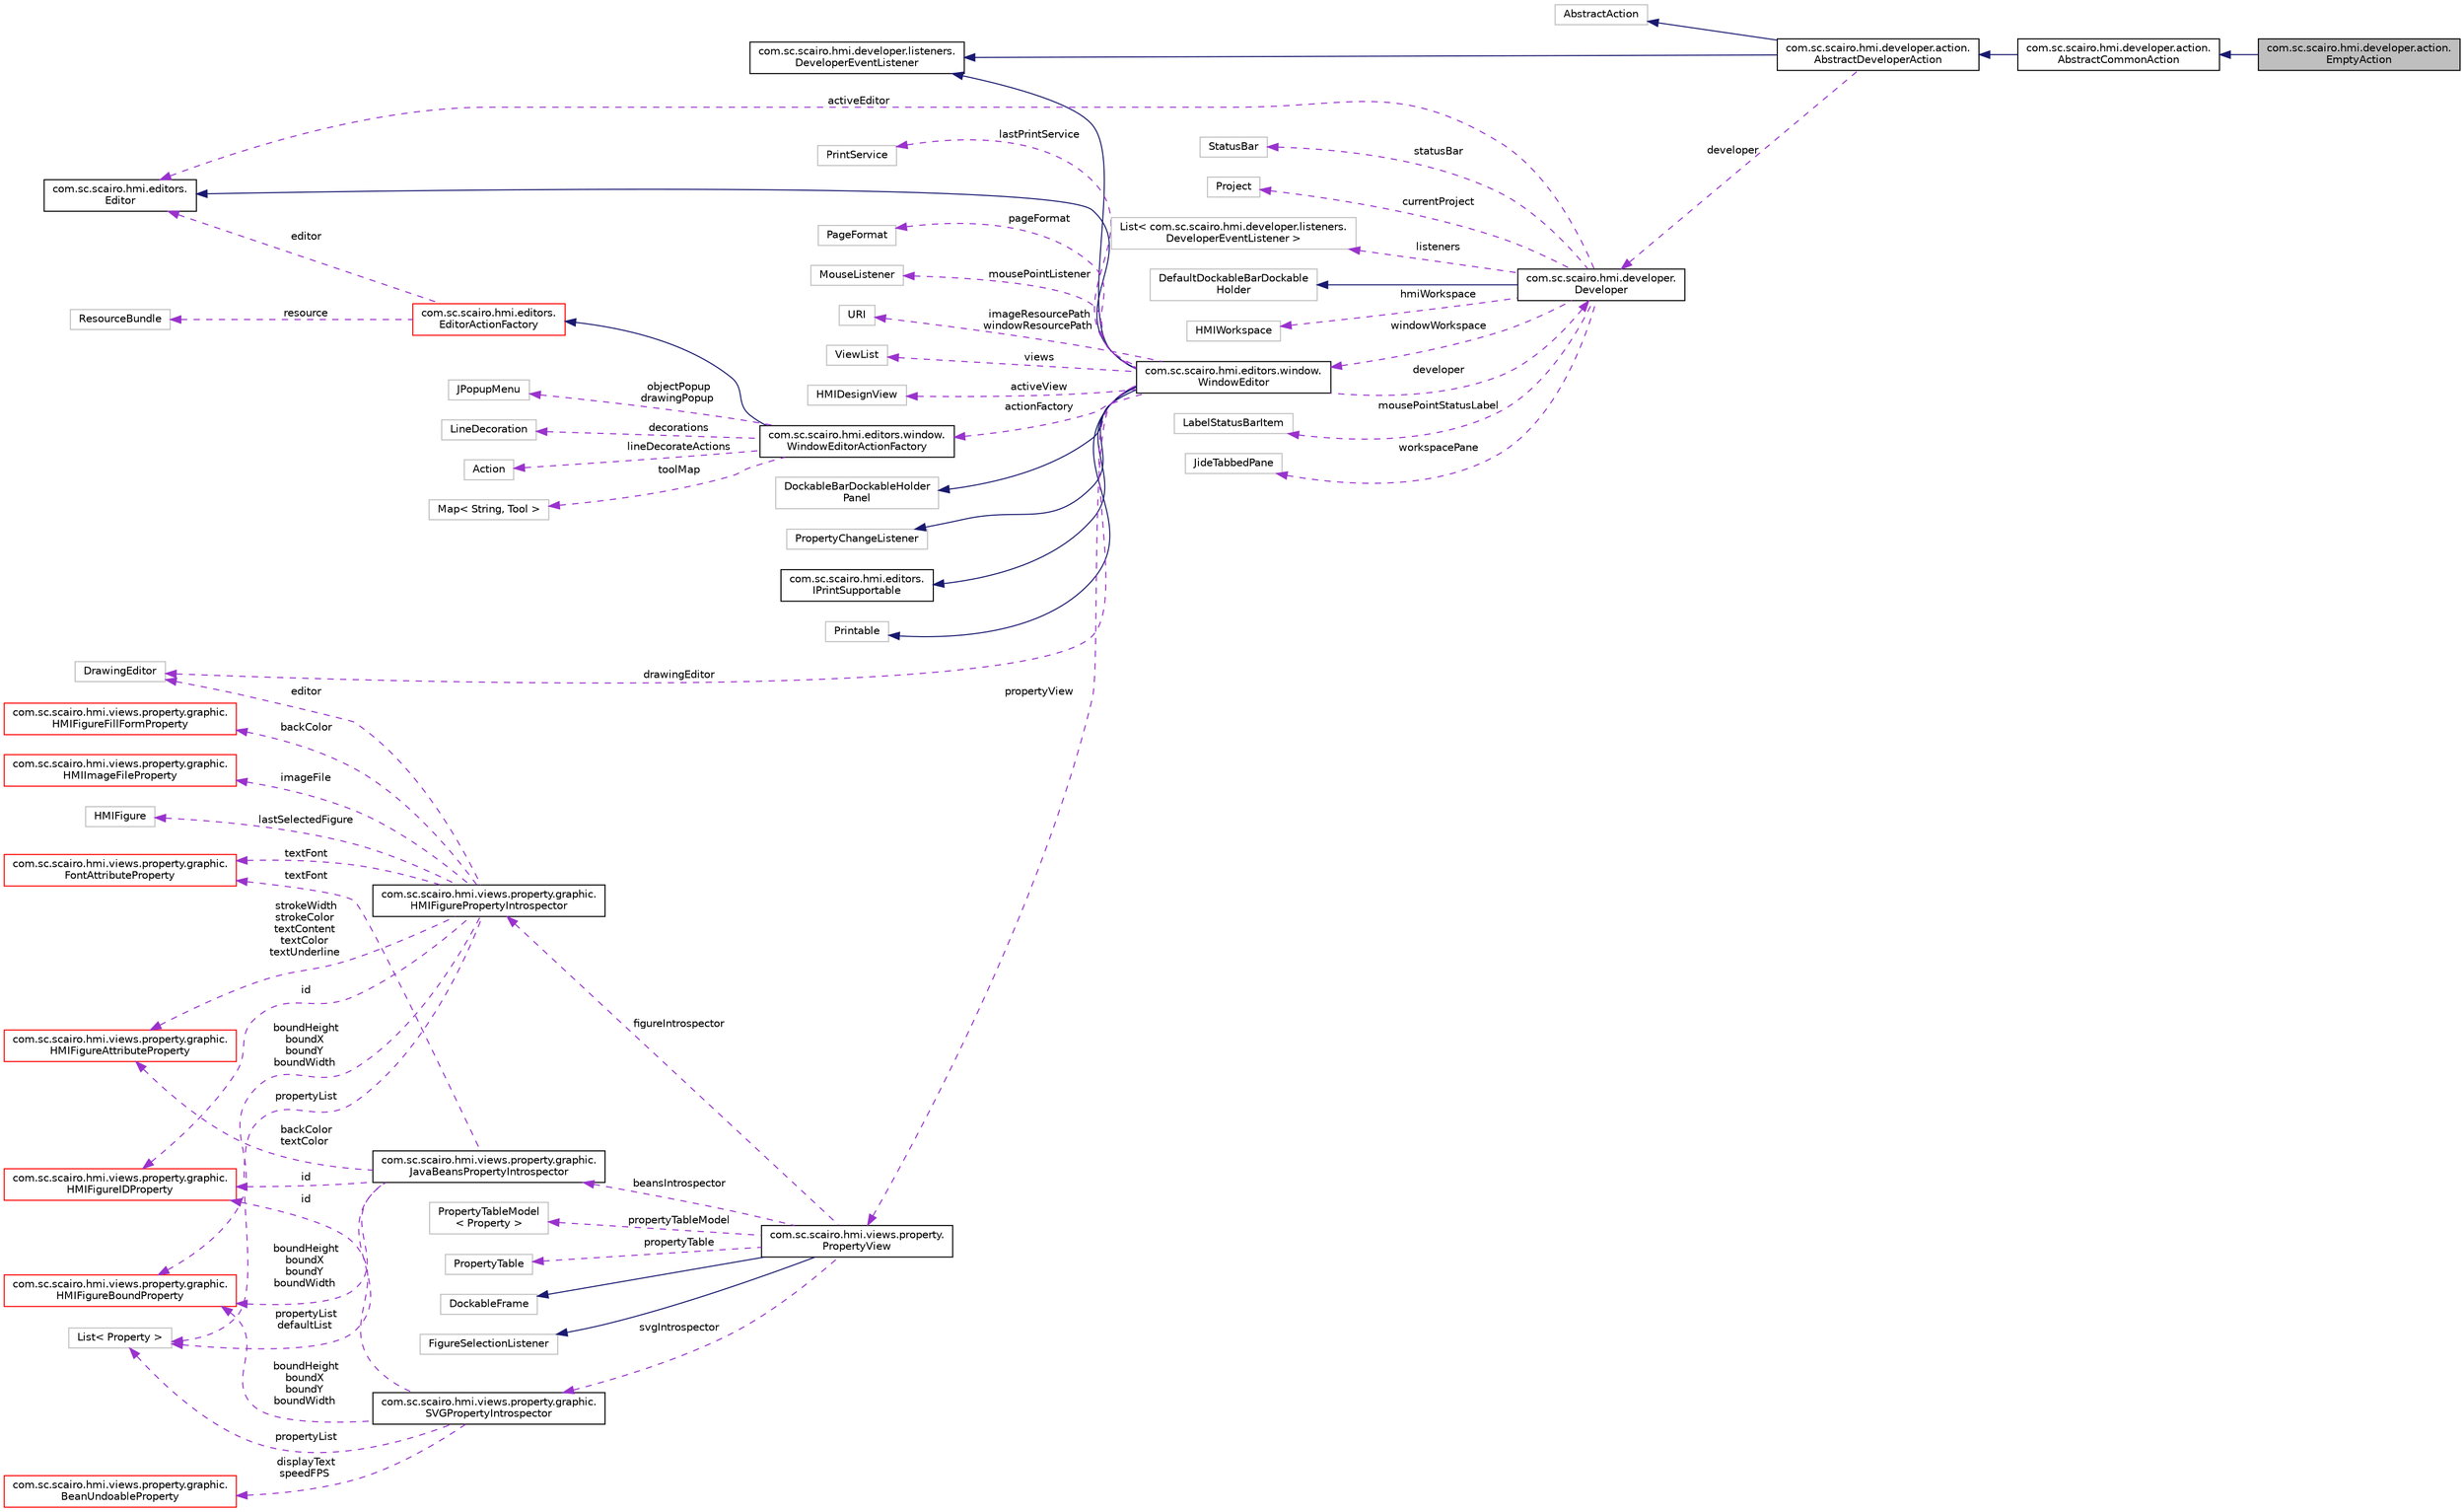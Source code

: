 digraph "com.sc.scairo.hmi.developer.action.EmptyAction"
{
 // LATEX_PDF_SIZE
  edge [fontname="Helvetica",fontsize="10",labelfontname="Helvetica",labelfontsize="10"];
  node [fontname="Helvetica",fontsize="10",shape=record];
  rankdir="LR";
  Node1 [label="com.sc.scairo.hmi.developer.action.\lEmptyAction",height=0.2,width=0.4,color="black", fillcolor="grey75", style="filled", fontcolor="black",tooltip=" "];
  Node2 -> Node1 [dir="back",color="midnightblue",fontsize="10",style="solid",fontname="Helvetica"];
  Node2 [label="com.sc.scairo.hmi.developer.action.\lAbstractCommonAction",height=0.2,width=0.4,color="black", fillcolor="white", style="filled",URL="$classcom_1_1sc_1_1scairo_1_1hmi_1_1developer_1_1action_1_1_abstract_common_action.html",tooltip=" "];
  Node3 -> Node2 [dir="back",color="midnightblue",fontsize="10",style="solid",fontname="Helvetica"];
  Node3 [label="com.sc.scairo.hmi.developer.action.\lAbstractDeveloperAction",height=0.2,width=0.4,color="black", fillcolor="white", style="filled",URL="$classcom_1_1sc_1_1scairo_1_1hmi_1_1developer_1_1action_1_1_abstract_developer_action.html",tooltip=" "];
  Node4 -> Node3 [dir="back",color="midnightblue",fontsize="10",style="solid",fontname="Helvetica"];
  Node4 [label="AbstractAction",height=0.2,width=0.4,color="grey75", fillcolor="white", style="filled",tooltip=" "];
  Node5 -> Node3 [dir="back",color="midnightblue",fontsize="10",style="solid",fontname="Helvetica"];
  Node5 [label="com.sc.scairo.hmi.developer.listeners.\lDeveloperEventListener",height=0.2,width=0.4,color="black", fillcolor="white", style="filled",URL="$interfacecom_1_1sc_1_1scairo_1_1hmi_1_1developer_1_1listeners_1_1_developer_event_listener.html",tooltip=" "];
  Node6 -> Node3 [dir="back",color="darkorchid3",fontsize="10",style="dashed",label=" developer" ,fontname="Helvetica"];
  Node6 [label="com.sc.scairo.hmi.developer.\lDeveloper",height=0.2,width=0.4,color="black", fillcolor="white", style="filled",URL="$classcom_1_1sc_1_1scairo_1_1hmi_1_1developer_1_1_developer.html",tooltip=" "];
  Node7 -> Node6 [dir="back",color="midnightblue",fontsize="10",style="solid",fontname="Helvetica"];
  Node7 [label="DefaultDockableBarDockable\lHolder",height=0.2,width=0.4,color="grey75", fillcolor="white", style="filled",tooltip=" "];
  Node8 -> Node6 [dir="back",color="darkorchid3",fontsize="10",style="dashed",label=" hmiWorkspace" ,fontname="Helvetica"];
  Node8 [label="HMIWorkspace",height=0.2,width=0.4,color="grey75", fillcolor="white", style="filled",tooltip=" "];
  Node9 -> Node6 [dir="back",color="darkorchid3",fontsize="10",style="dashed",label=" windowWorkspace" ,fontname="Helvetica"];
  Node9 [label="com.sc.scairo.hmi.editors.window.\lWindowEditor",height=0.2,width=0.4,color="black", fillcolor="white", style="filled",URL="$classcom_1_1sc_1_1scairo_1_1hmi_1_1editors_1_1window_1_1_window_editor.html",tooltip=" "];
  Node10 -> Node9 [dir="back",color="midnightblue",fontsize="10",style="solid",fontname="Helvetica"];
  Node10 [label="DockableBarDockableHolder\lPanel",height=0.2,width=0.4,color="grey75", fillcolor="white", style="filled",tooltip=" "];
  Node5 -> Node9 [dir="back",color="midnightblue",fontsize="10",style="solid",fontname="Helvetica"];
  Node11 -> Node9 [dir="back",color="midnightblue",fontsize="10",style="solid",fontname="Helvetica"];
  Node11 [label="PropertyChangeListener",height=0.2,width=0.4,color="grey75", fillcolor="white", style="filled",tooltip=" "];
  Node12 -> Node9 [dir="back",color="midnightblue",fontsize="10",style="solid",fontname="Helvetica"];
  Node12 [label="com.sc.scairo.hmi.editors.\lEditor",height=0.2,width=0.4,color="black", fillcolor="white", style="filled",URL="$interfacecom_1_1sc_1_1scairo_1_1hmi_1_1editors_1_1_editor.html",tooltip=" "];
  Node13 -> Node9 [dir="back",color="midnightblue",fontsize="10",style="solid",fontname="Helvetica"];
  Node13 [label="com.sc.scairo.hmi.editors.\lIPrintSupportable",height=0.2,width=0.4,color="black", fillcolor="white", style="filled",URL="$interfacecom_1_1sc_1_1scairo_1_1hmi_1_1editors_1_1_i_print_supportable.html",tooltip=" "];
  Node14 -> Node9 [dir="back",color="midnightblue",fontsize="10",style="solid",fontname="Helvetica"];
  Node14 [label="Printable",height=0.2,width=0.4,color="grey75", fillcolor="white", style="filled",tooltip=" "];
  Node15 -> Node9 [dir="back",color="darkorchid3",fontsize="10",style="dashed",label=" drawingEditor" ,fontname="Helvetica"];
  Node15 [label="DrawingEditor",height=0.2,width=0.4,color="grey75", fillcolor="white", style="filled",tooltip=" "];
  Node16 -> Node9 [dir="back",color="darkorchid3",fontsize="10",style="dashed",label=" lastPrintService" ,fontname="Helvetica"];
  Node16 [label="PrintService",height=0.2,width=0.4,color="grey75", fillcolor="white", style="filled",tooltip=" "];
  Node17 -> Node9 [dir="back",color="darkorchid3",fontsize="10",style="dashed",label=" mousePointListener" ,fontname="Helvetica"];
  Node17 [label="MouseListener",height=0.2,width=0.4,color="grey75", fillcolor="white", style="filled",tooltip=" "];
  Node18 -> Node9 [dir="back",color="darkorchid3",fontsize="10",style="dashed",label=" pageFormat" ,fontname="Helvetica"];
  Node18 [label="PageFormat",height=0.2,width=0.4,color="grey75", fillcolor="white", style="filled",tooltip=" "];
  Node19 -> Node9 [dir="back",color="darkorchid3",fontsize="10",style="dashed",label=" views" ,fontname="Helvetica"];
  Node19 [label="ViewList",height=0.2,width=0.4,color="grey75", fillcolor="white", style="filled",tooltip=" "];
  Node20 -> Node9 [dir="back",color="darkorchid3",fontsize="10",style="dashed",label=" imageResourcePath\nwindowResourcePath" ,fontname="Helvetica"];
  Node20 [label="URI",height=0.2,width=0.4,color="grey75", fillcolor="white", style="filled",tooltip=" "];
  Node21 -> Node9 [dir="back",color="darkorchid3",fontsize="10",style="dashed",label=" activeView" ,fontname="Helvetica"];
  Node21 [label="HMIDesignView",height=0.2,width=0.4,color="grey75", fillcolor="white", style="filled",tooltip=" "];
  Node6 -> Node9 [dir="back",color="darkorchid3",fontsize="10",style="dashed",label=" developer" ,fontname="Helvetica"];
  Node22 -> Node9 [dir="back",color="darkorchid3",fontsize="10",style="dashed",label=" propertyView" ,fontname="Helvetica"];
  Node22 [label="com.sc.scairo.hmi.views.property.\lPropertyView",height=0.2,width=0.4,color="black", fillcolor="white", style="filled",URL="$classcom_1_1sc_1_1scairo_1_1hmi_1_1views_1_1property_1_1_property_view.html",tooltip=" "];
  Node23 -> Node22 [dir="back",color="midnightblue",fontsize="10",style="solid",fontname="Helvetica"];
  Node23 [label="DockableFrame",height=0.2,width=0.4,color="grey75", fillcolor="white", style="filled",tooltip=" "];
  Node24 -> Node22 [dir="back",color="midnightblue",fontsize="10",style="solid",fontname="Helvetica"];
  Node24 [label="FigureSelectionListener",height=0.2,width=0.4,color="grey75", fillcolor="white", style="filled",tooltip=" "];
  Node25 -> Node22 [dir="back",color="darkorchid3",fontsize="10",style="dashed",label=" beansIntrospector" ,fontname="Helvetica"];
  Node25 [label="com.sc.scairo.hmi.views.property.graphic.\lJavaBeansPropertyIntrospector",height=0.2,width=0.4,color="black", fillcolor="white", style="filled",URL="$classcom_1_1sc_1_1scairo_1_1hmi_1_1views_1_1property_1_1graphic_1_1_java_beans_property_introspector.html",tooltip=" "];
  Node26 -> Node25 [dir="back",color="darkorchid3",fontsize="10",style="dashed",label=" boundHeight\nboundX\nboundY\nboundWidth" ,fontname="Helvetica"];
  Node26 [label="com.sc.scairo.hmi.views.property.graphic.\lHMIFigureBoundProperty",height=0.2,width=0.4,color="red", fillcolor="white", style="filled",URL="$classcom_1_1sc_1_1scairo_1_1hmi_1_1views_1_1property_1_1graphic_1_1_h_m_i_figure_bound_property.html",tooltip=" "];
  Node31 -> Node25 [dir="back",color="darkorchid3",fontsize="10",style="dashed",label=" id" ,fontname="Helvetica"];
  Node31 [label="com.sc.scairo.hmi.views.property.graphic.\lHMIFigureIDProperty",height=0.2,width=0.4,color="red", fillcolor="white", style="filled",URL="$classcom_1_1sc_1_1scairo_1_1hmi_1_1views_1_1property_1_1graphic_1_1_h_m_i_figure_i_d_property.html",tooltip=" "];
  Node33 -> Node25 [dir="back",color="darkorchid3",fontsize="10",style="dashed",label=" propertyList\ndefaultList" ,fontname="Helvetica"];
  Node33 [label="List\< Property \>",height=0.2,width=0.4,color="grey75", fillcolor="white", style="filled",tooltip=" "];
  Node34 -> Node25 [dir="back",color="darkorchid3",fontsize="10",style="dashed",label=" backColor\ntextColor" ,fontname="Helvetica"];
  Node34 [label="com.sc.scairo.hmi.views.property.graphic.\lHMIFigureAttributeProperty",height=0.2,width=0.4,color="red", fillcolor="white", style="filled",URL="$classcom_1_1sc_1_1scairo_1_1hmi_1_1views_1_1property_1_1graphic_1_1_h_m_i_figure_attribute_property.html",tooltip=" "];
  Node35 -> Node25 [dir="back",color="darkorchid3",fontsize="10",style="dashed",label=" textFont" ,fontname="Helvetica"];
  Node35 [label="com.sc.scairo.hmi.views.property.graphic.\lFontAttributeProperty",height=0.2,width=0.4,color="red", fillcolor="white", style="filled",URL="$classcom_1_1sc_1_1scairo_1_1hmi_1_1views_1_1property_1_1graphic_1_1_font_attribute_property.html",tooltip=" "];
  Node39 -> Node22 [dir="back",color="darkorchid3",fontsize="10",style="dashed",label=" figureIntrospector" ,fontname="Helvetica"];
  Node39 [label="com.sc.scairo.hmi.views.property.graphic.\lHMIFigurePropertyIntrospector",height=0.2,width=0.4,color="black", fillcolor="white", style="filled",URL="$classcom_1_1sc_1_1scairo_1_1hmi_1_1views_1_1property_1_1graphic_1_1_h_m_i_figure_property_introspector.html",tooltip=" "];
  Node15 -> Node39 [dir="back",color="darkorchid3",fontsize="10",style="dashed",label=" editor" ,fontname="Helvetica"];
  Node26 -> Node39 [dir="back",color="darkorchid3",fontsize="10",style="dashed",label=" boundHeight\nboundX\nboundY\nboundWidth" ,fontname="Helvetica"];
  Node31 -> Node39 [dir="back",color="darkorchid3",fontsize="10",style="dashed",label=" id" ,fontname="Helvetica"];
  Node40 -> Node39 [dir="back",color="darkorchid3",fontsize="10",style="dashed",label=" backColor" ,fontname="Helvetica"];
  Node40 [label="com.sc.scairo.hmi.views.property.graphic.\lHMIFigureFillFormProperty",height=0.2,width=0.4,color="red", fillcolor="white", style="filled",URL="$classcom_1_1sc_1_1scairo_1_1hmi_1_1views_1_1property_1_1graphic_1_1_h_m_i_figure_fill_form_property.html",tooltip=" "];
  Node33 -> Node39 [dir="back",color="darkorchid3",fontsize="10",style="dashed",label=" propertyList" ,fontname="Helvetica"];
  Node41 -> Node39 [dir="back",color="darkorchid3",fontsize="10",style="dashed",label=" imageFile" ,fontname="Helvetica"];
  Node41 [label="com.sc.scairo.hmi.views.property.graphic.\lHMIImageFileProperty",height=0.2,width=0.4,color="red", fillcolor="white", style="filled",URL="$classcom_1_1sc_1_1scairo_1_1hmi_1_1views_1_1property_1_1graphic_1_1_h_m_i_image_file_property.html",tooltip=" "];
  Node34 -> Node39 [dir="back",color="darkorchid3",fontsize="10",style="dashed",label=" strokeWidth\nstrokeColor\ntextContent\ntextColor\ntextUnderline" ,fontname="Helvetica"];
  Node35 -> Node39 [dir="back",color="darkorchid3",fontsize="10",style="dashed",label=" textFont" ,fontname="Helvetica"];
  Node42 -> Node39 [dir="back",color="darkorchid3",fontsize="10",style="dashed",label=" lastSelectedFigure" ,fontname="Helvetica"];
  Node42 [label="HMIFigure",height=0.2,width=0.4,color="grey75", fillcolor="white", style="filled",tooltip=" "];
  Node43 -> Node22 [dir="back",color="darkorchid3",fontsize="10",style="dashed",label=" propertyTableModel" ,fontname="Helvetica"];
  Node43 [label="PropertyTableModel\l\< Property \>",height=0.2,width=0.4,color="grey75", fillcolor="white", style="filled",tooltip=" "];
  Node44 -> Node22 [dir="back",color="darkorchid3",fontsize="10",style="dashed",label=" propertyTable" ,fontname="Helvetica"];
  Node44 [label="PropertyTable",height=0.2,width=0.4,color="grey75", fillcolor="white", style="filled",tooltip=" "];
  Node45 -> Node22 [dir="back",color="darkorchid3",fontsize="10",style="dashed",label=" svgIntrospector" ,fontname="Helvetica"];
  Node45 [label="com.sc.scairo.hmi.views.property.graphic.\lSVGPropertyIntrospector",height=0.2,width=0.4,color="black", fillcolor="white", style="filled",URL="$classcom_1_1sc_1_1scairo_1_1hmi_1_1views_1_1property_1_1graphic_1_1_s_v_g_property_introspector.html",tooltip=" "];
  Node26 -> Node45 [dir="back",color="darkorchid3",fontsize="10",style="dashed",label=" boundHeight\nboundX\nboundY\nboundWidth" ,fontname="Helvetica"];
  Node31 -> Node45 [dir="back",color="darkorchid3",fontsize="10",style="dashed",label=" id" ,fontname="Helvetica"];
  Node46 -> Node45 [dir="back",color="darkorchid3",fontsize="10",style="dashed",label=" displayText\nspeedFPS" ,fontname="Helvetica"];
  Node46 [label="com.sc.scairo.hmi.views.property.graphic.\lBeanUndoableProperty",height=0.2,width=0.4,color="red", fillcolor="white", style="filled",URL="$classcom_1_1sc_1_1scairo_1_1hmi_1_1views_1_1property_1_1graphic_1_1_bean_undoable_property.html",tooltip=" "];
  Node33 -> Node45 [dir="back",color="darkorchid3",fontsize="10",style="dashed",label=" propertyList" ,fontname="Helvetica"];
  Node48 -> Node9 [dir="back",color="darkorchid3",fontsize="10",style="dashed",label=" actionFactory" ,fontname="Helvetica"];
  Node48 [label="com.sc.scairo.hmi.editors.window.\lWindowEditorActionFactory",height=0.2,width=0.4,color="black", fillcolor="white", style="filled",URL="$classcom_1_1sc_1_1scairo_1_1hmi_1_1editors_1_1window_1_1_window_editor_action_factory.html",tooltip=" "];
  Node49 -> Node48 [dir="back",color="midnightblue",fontsize="10",style="solid",fontname="Helvetica"];
  Node49 [label="com.sc.scairo.hmi.editors.\lEditorActionFactory",height=0.2,width=0.4,color="red", fillcolor="white", style="filled",URL="$classcom_1_1sc_1_1scairo_1_1hmi_1_1editors_1_1_editor_action_factory.html",tooltip=" "];
  Node50 -> Node49 [dir="back",color="darkorchid3",fontsize="10",style="dashed",label=" resource" ,fontname="Helvetica"];
  Node50 [label="ResourceBundle",height=0.2,width=0.4,color="grey75", fillcolor="white", style="filled",tooltip=" "];
  Node12 -> Node49 [dir="back",color="darkorchid3",fontsize="10",style="dashed",label=" editor" ,fontname="Helvetica"];
  Node52 -> Node48 [dir="back",color="darkorchid3",fontsize="10",style="dashed",label=" objectPopup\ndrawingPopup" ,fontname="Helvetica"];
  Node52 [label="JPopupMenu",height=0.2,width=0.4,color="grey75", fillcolor="white", style="filled",tooltip=" "];
  Node53 -> Node48 [dir="back",color="darkorchid3",fontsize="10",style="dashed",label=" decorations" ,fontname="Helvetica"];
  Node53 [label="LineDecoration",height=0.2,width=0.4,color="grey75", fillcolor="white", style="filled",tooltip=" "];
  Node54 -> Node48 [dir="back",color="darkorchid3",fontsize="10",style="dashed",label=" lineDecorateActions" ,fontname="Helvetica"];
  Node54 [label="Action",height=0.2,width=0.4,color="grey75", fillcolor="white", style="filled",tooltip=" "];
  Node55 -> Node48 [dir="back",color="darkorchid3",fontsize="10",style="dashed",label=" toolMap" ,fontname="Helvetica"];
  Node55 [label="Map\< String, Tool \>",height=0.2,width=0.4,color="grey75", fillcolor="white", style="filled",tooltip=" "];
  Node56 -> Node6 [dir="back",color="darkorchid3",fontsize="10",style="dashed",label=" mousePointStatusLabel" ,fontname="Helvetica"];
  Node56 [label="LabelStatusBarItem",height=0.2,width=0.4,color="grey75", fillcolor="white", style="filled",tooltip=" "];
  Node57 -> Node6 [dir="back",color="darkorchid3",fontsize="10",style="dashed",label=" workspacePane" ,fontname="Helvetica"];
  Node57 [label="JideTabbedPane",height=0.2,width=0.4,color="grey75", fillcolor="white", style="filled",tooltip=" "];
  Node58 -> Node6 [dir="back",color="darkorchid3",fontsize="10",style="dashed",label=" statusBar" ,fontname="Helvetica"];
  Node58 [label="StatusBar",height=0.2,width=0.4,color="grey75", fillcolor="white", style="filled",tooltip=" "];
  Node59 -> Node6 [dir="back",color="darkorchid3",fontsize="10",style="dashed",label=" currentProject" ,fontname="Helvetica"];
  Node59 [label="Project",height=0.2,width=0.4,color="grey75", fillcolor="white", style="filled",tooltip=" "];
  Node60 -> Node6 [dir="back",color="darkorchid3",fontsize="10",style="dashed",label=" listeners" ,fontname="Helvetica"];
  Node60 [label="List\< com.sc.scairo.hmi.developer.listeners.\lDeveloperEventListener \>",height=0.2,width=0.4,color="grey75", fillcolor="white", style="filled",tooltip=" "];
  Node12 -> Node6 [dir="back",color="darkorchid3",fontsize="10",style="dashed",label=" activeEditor" ,fontname="Helvetica"];
}
